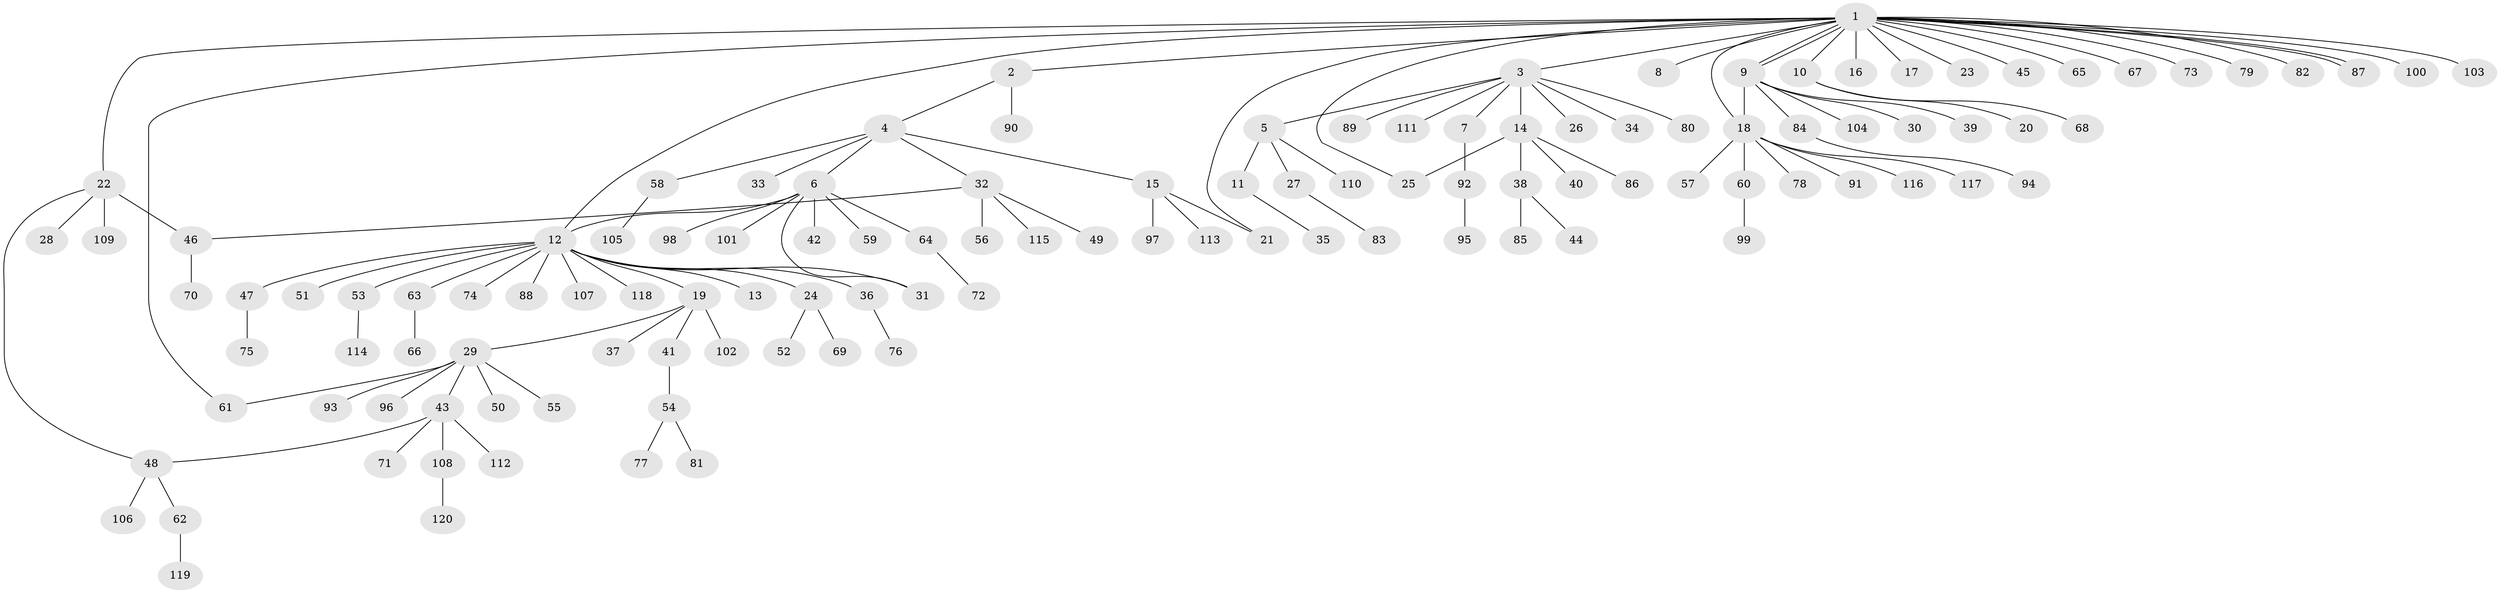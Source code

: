 // Generated by graph-tools (version 1.1) at 2025/26/03/09/25 03:26:08]
// undirected, 120 vertices, 129 edges
graph export_dot {
graph [start="1"]
  node [color=gray90,style=filled];
  1;
  2;
  3;
  4;
  5;
  6;
  7;
  8;
  9;
  10;
  11;
  12;
  13;
  14;
  15;
  16;
  17;
  18;
  19;
  20;
  21;
  22;
  23;
  24;
  25;
  26;
  27;
  28;
  29;
  30;
  31;
  32;
  33;
  34;
  35;
  36;
  37;
  38;
  39;
  40;
  41;
  42;
  43;
  44;
  45;
  46;
  47;
  48;
  49;
  50;
  51;
  52;
  53;
  54;
  55;
  56;
  57;
  58;
  59;
  60;
  61;
  62;
  63;
  64;
  65;
  66;
  67;
  68;
  69;
  70;
  71;
  72;
  73;
  74;
  75;
  76;
  77;
  78;
  79;
  80;
  81;
  82;
  83;
  84;
  85;
  86;
  87;
  88;
  89;
  90;
  91;
  92;
  93;
  94;
  95;
  96;
  97;
  98;
  99;
  100;
  101;
  102;
  103;
  104;
  105;
  106;
  107;
  108;
  109;
  110;
  111;
  112;
  113;
  114;
  115;
  116;
  117;
  118;
  119;
  120;
  1 -- 2;
  1 -- 3;
  1 -- 8;
  1 -- 9;
  1 -- 9;
  1 -- 10;
  1 -- 12;
  1 -- 16;
  1 -- 17;
  1 -- 18;
  1 -- 21;
  1 -- 22;
  1 -- 23;
  1 -- 25;
  1 -- 45;
  1 -- 61;
  1 -- 65;
  1 -- 67;
  1 -- 73;
  1 -- 79;
  1 -- 82;
  1 -- 87;
  1 -- 87;
  1 -- 100;
  1 -- 103;
  2 -- 4;
  2 -- 90;
  3 -- 5;
  3 -- 7;
  3 -- 14;
  3 -- 26;
  3 -- 34;
  3 -- 80;
  3 -- 89;
  3 -- 111;
  4 -- 6;
  4 -- 15;
  4 -- 32;
  4 -- 33;
  4 -- 58;
  5 -- 11;
  5 -- 27;
  5 -- 110;
  6 -- 12;
  6 -- 31;
  6 -- 42;
  6 -- 59;
  6 -- 64;
  6 -- 98;
  6 -- 101;
  7 -- 92;
  9 -- 18;
  9 -- 30;
  9 -- 39;
  9 -- 84;
  9 -- 104;
  10 -- 20;
  10 -- 68;
  11 -- 35;
  12 -- 13;
  12 -- 19;
  12 -- 24;
  12 -- 31;
  12 -- 36;
  12 -- 47;
  12 -- 51;
  12 -- 53;
  12 -- 63;
  12 -- 74;
  12 -- 88;
  12 -- 107;
  12 -- 118;
  14 -- 25;
  14 -- 38;
  14 -- 40;
  14 -- 86;
  15 -- 21;
  15 -- 97;
  15 -- 113;
  18 -- 57;
  18 -- 60;
  18 -- 78;
  18 -- 91;
  18 -- 116;
  18 -- 117;
  19 -- 29;
  19 -- 37;
  19 -- 41;
  19 -- 102;
  22 -- 28;
  22 -- 46;
  22 -- 48;
  22 -- 109;
  24 -- 52;
  24 -- 69;
  27 -- 83;
  29 -- 43;
  29 -- 50;
  29 -- 55;
  29 -- 61;
  29 -- 93;
  29 -- 96;
  32 -- 46;
  32 -- 49;
  32 -- 56;
  32 -- 115;
  36 -- 76;
  38 -- 44;
  38 -- 85;
  41 -- 54;
  43 -- 48;
  43 -- 71;
  43 -- 108;
  43 -- 112;
  46 -- 70;
  47 -- 75;
  48 -- 62;
  48 -- 106;
  53 -- 114;
  54 -- 77;
  54 -- 81;
  58 -- 105;
  60 -- 99;
  62 -- 119;
  63 -- 66;
  64 -- 72;
  84 -- 94;
  92 -- 95;
  108 -- 120;
}
